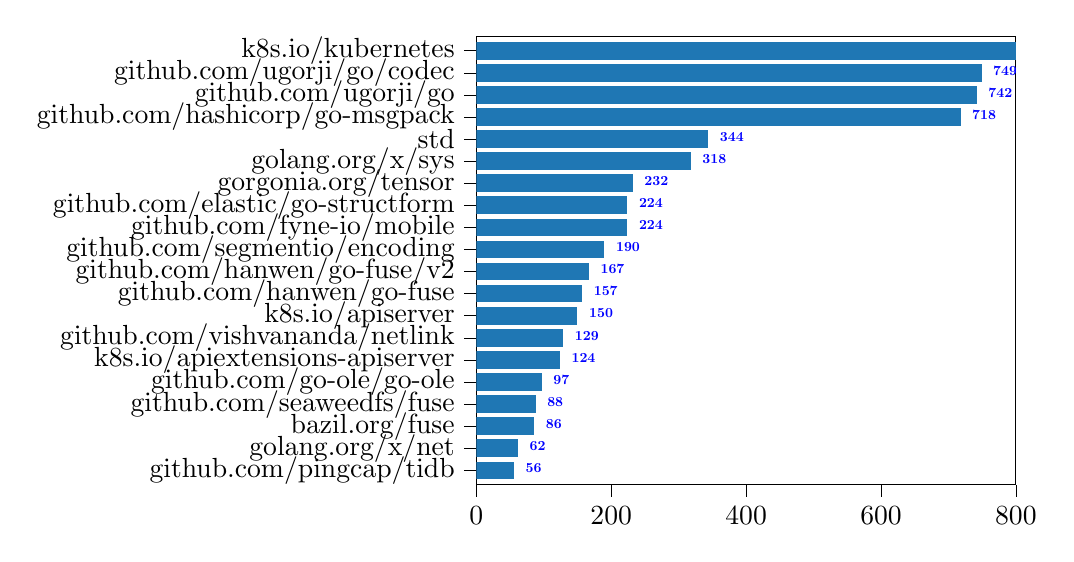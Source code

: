 % This file was created by tikzplotlib v0.9.2.
\begin{tikzpicture}

\definecolor{color0}{rgb}{0.122,0.467,0.706}

\begin{axis}[
tick align=outside,
tick pos=left,
x grid style={white!69.02!black},
xmin=0, xmax=800,
xtick style={color=black},
y grid style={white!69.02!black},
ymin=-0.65, ymax=19.65,
ytick style={color=black},
ytick={0,1,2,3,4,5,6,7,8,9,10,11,12,13,14,15,16,17,18,19},
yticklabels={github.com/pingcap/tidb,golang.org/x/net,bazil.org/fuse,github.com/seaweedfs/fuse,github.com/go-ole/go-ole,k8s.io/apiextensions-apiserver,github.com/vishvananda/netlink,k8s.io/apiserver,github.com/hanwen/go-fuse,github.com/hanwen/go-fuse/v2,github.com/segmentio/encoding,github.com/fyne-io/mobile,github.com/elastic/go-structform,gorgonia.org/tensor,golang.org/x/sys,std,github.com/hashicorp/go-msgpack,github.com/ugorji/go,github.com/ugorji/go/codec,k8s.io/kubernetes}
]
\draw[draw=none,fill=color0] (axis cs:0,-0.4) rectangle (axis cs:56,0.4);
\addlegendimage{ybar,ybar legend,draw=none,fill=color0};

\draw[draw=none,fill=color0] (axis cs:0,0.6) rectangle (axis cs:62,1.4);
\draw[draw=none,fill=color0] (axis cs:0,1.6) rectangle (axis cs:86,2.4);
\draw[draw=none,fill=color0] (axis cs:0,2.6) rectangle (axis cs:88,3.4);
\draw[draw=none,fill=color0] (axis cs:0,3.6) rectangle (axis cs:97,4.4);
\draw[draw=none,fill=color0] (axis cs:0,4.6) rectangle (axis cs:124,5.4);
\draw[draw=none,fill=color0] (axis cs:0,5.6) rectangle (axis cs:129,6.4);
\draw[draw=none,fill=color0] (axis cs:0,6.6) rectangle (axis cs:150,7.4);
\draw[draw=none,fill=color0] (axis cs:0,7.6) rectangle (axis cs:157,8.4);
\draw[draw=none,fill=color0] (axis cs:0,8.6) rectangle (axis cs:167,9.4);
\draw[draw=none,fill=color0] (axis cs:0,9.6) rectangle (axis cs:190,10.4);
\draw[draw=none,fill=color0] (axis cs:0,10.6) rectangle (axis cs:224,11.4);
\draw[draw=none,fill=color0] (axis cs:0,11.6) rectangle (axis cs:224,12.4);
\draw[draw=none,fill=color0] (axis cs:0,12.6) rectangle (axis cs:232,13.4);
\draw[draw=none,fill=color0] (axis cs:0,13.6) rectangle (axis cs:318,14.4);
\draw[draw=none,fill=color0] (axis cs:0,14.6) rectangle (axis cs:344,15.4);
\draw[draw=none,fill=color0] (axis cs:0,15.6) rectangle (axis cs:718,16.4);
\draw[draw=none,fill=color0] (axis cs:0,16.6) rectangle (axis cs:742,17.4);
\draw[draw=none,fill=color0] (axis cs:0,17.6) rectangle (axis cs:749,18.4);
\draw[draw=none,fill=color0] (axis cs:0,18.6) rectangle (axis cs:1094,19.4);
\draw (axis cs:66,-0.1) node[
  scale=0.5,
  anchor=base west,
  text=blue,
  rotate=0.0
]{\bfseries 56};
\draw (axis cs:72,0.9) node[
  scale=0.5,
  anchor=base west,
  text=blue,
  rotate=0.0
]{\bfseries 62};
\draw (axis cs:96,1.9) node[
  scale=0.5,
  anchor=base west,
  text=blue,
  rotate=0.0
]{\bfseries 86};
\draw (axis cs:98,2.9) node[
  scale=0.5,
  anchor=base west,
  text=blue,
  rotate=0.0
]{\bfseries 88};
\draw (axis cs:107,3.9) node[
  scale=0.5,
  anchor=base west,
  text=blue,
  rotate=0.0
]{\bfseries 97};
\draw (axis cs:134,4.9) node[
  scale=0.5,
  anchor=base west,
  text=blue,
  rotate=0.0
]{\bfseries 124};
\draw (axis cs:139,5.9) node[
  scale=0.5,
  anchor=base west,
  text=blue,
  rotate=0.0
]{\bfseries 129};
\draw (axis cs:160,6.9) node[
  scale=0.5,
  anchor=base west,
  text=blue,
  rotate=0.0
]{\bfseries 150};
\draw (axis cs:167,7.9) node[
  scale=0.5,
  anchor=base west,
  text=blue,
  rotate=0.0
]{\bfseries 157};
\draw (axis cs:177,8.9) node[
  scale=0.5,
  anchor=base west,
  text=blue,
  rotate=0.0
]{\bfseries 167};
\draw (axis cs:200,9.9) node[
  scale=0.5,
  anchor=base west,
  text=blue,
  rotate=0.0
]{\bfseries 190};
\draw (axis cs:234,10.9) node[
  scale=0.5,
  anchor=base west,
  text=blue,
  rotate=0.0
]{\bfseries 224};
\draw (axis cs:234,11.9) node[
  scale=0.5,
  anchor=base west,
  text=blue,
  rotate=0.0
]{\bfseries 224};
\draw (axis cs:242,12.9) node[
  scale=0.5,
  anchor=base west,
  text=blue,
  rotate=0.0
]{\bfseries 232};
\draw (axis cs:328,13.9) node[
  scale=0.5,
  anchor=base west,
  text=blue,
  rotate=0.0
]{\bfseries 318};
\draw (axis cs:354,14.9) node[
  scale=0.5,
  anchor=base west,
  text=blue,
  rotate=0.0
]{\bfseries 344};
\draw (axis cs:728,15.9) node[
  scale=0.5,
  anchor=base west,
  text=blue,
  rotate=0.0
]{\bfseries 718};
\draw (axis cs:752,16.9) node[
  scale=0.5,
  anchor=base west,
  text=blue,
  rotate=0.0
]{\bfseries 742};
\draw (axis cs:759,17.9) node[
  scale=0.5,
  anchor=base west,
  text=blue,
  rotate=0.0
]{\bfseries 749};
\draw (axis cs:1104,18.9) node[
  scale=0.5,
  anchor=base west,
  text=blue,
  rotate=0.0
]{\bfseries 1094};
\end{axis}

\end{tikzpicture}

